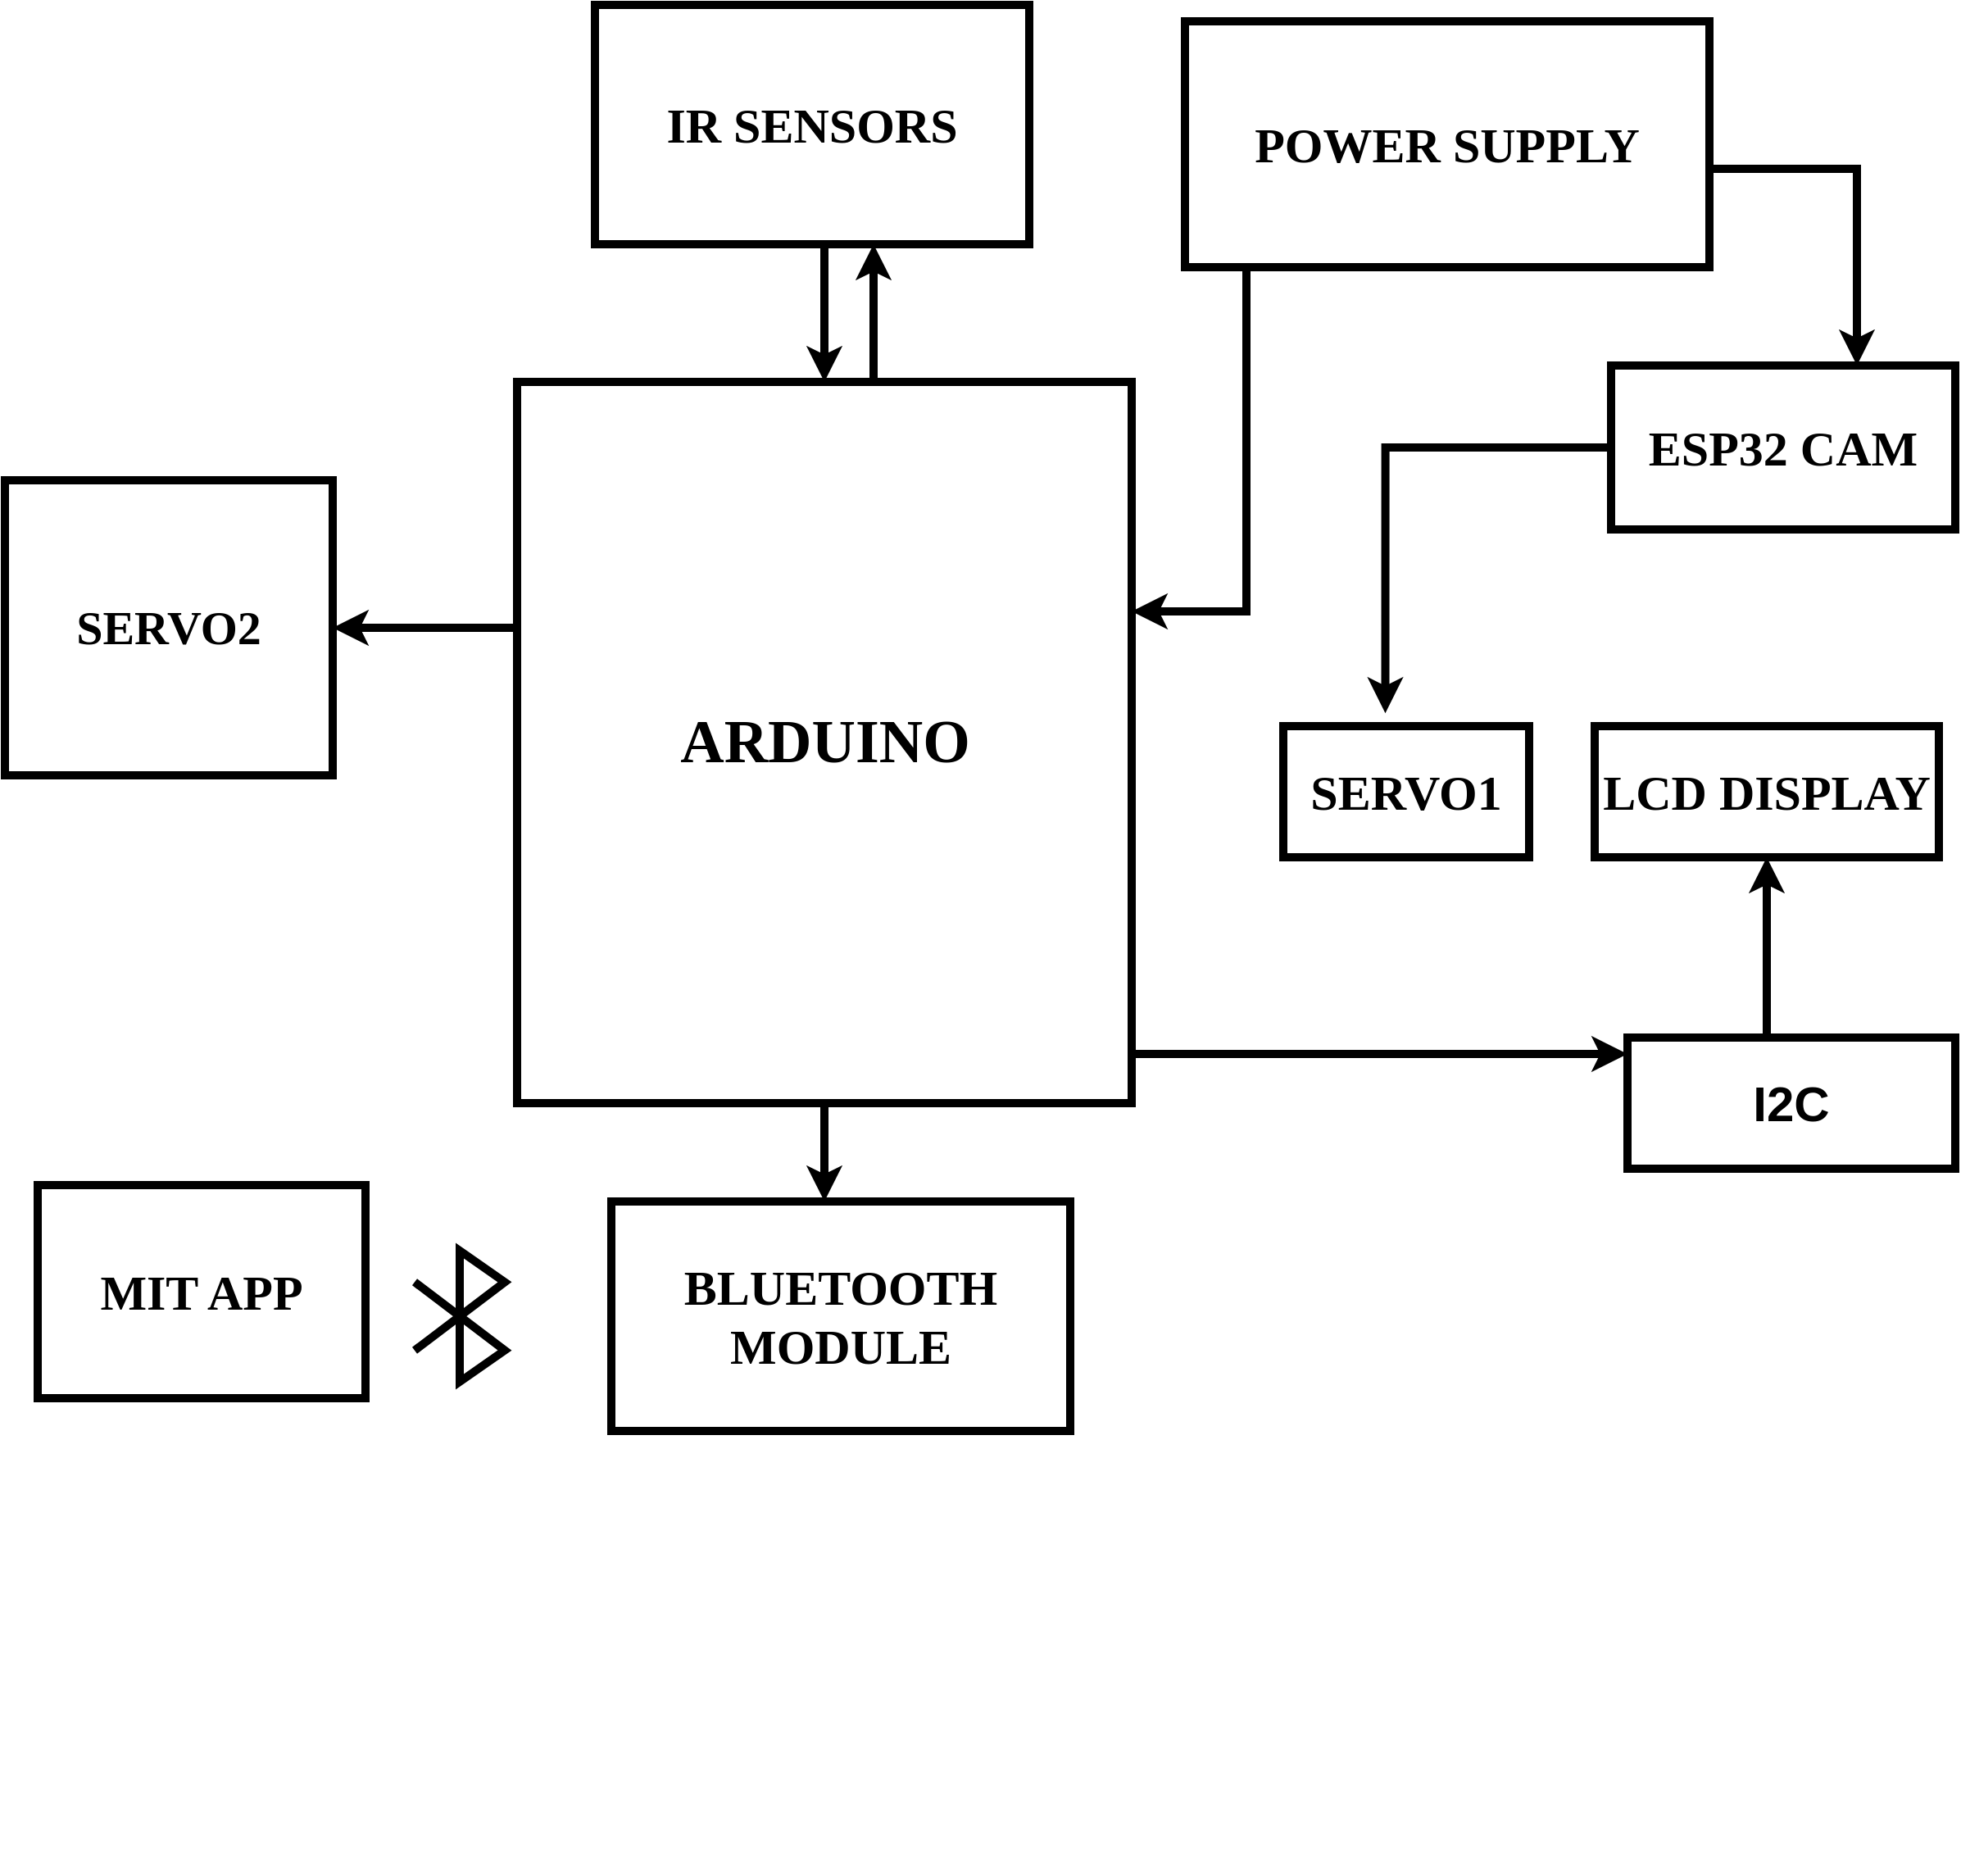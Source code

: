 <mxfile version="24.0.2" type="github">
  <diagram name="Page-1" id="zTVVRtBnwZiGWWIX4P42">
    <mxGraphModel dx="4400" dy="3509" grid="1" gridSize="10" guides="1" tooltips="1" connect="1" arrows="1" fold="1" page="1" pageScale="1" pageWidth="827" pageHeight="1169" math="0" shadow="0">
      <root>
        <mxCell id="0" />
        <mxCell id="1" parent="0" />
        <mxCell id="GzIp523Y100113GaBNRl-26" value="" style="edgeStyle=orthogonalEdgeStyle;rounded=0;orthogonalLoop=1;jettySize=auto;html=1;strokeWidth=5;" edge="1" parent="1" source="GzIp523Y100113GaBNRl-1" target="GzIp523Y100113GaBNRl-2">
          <mxGeometry relative="1" as="geometry">
            <Array as="points">
              <mxPoint x="800" y="-540" />
              <mxPoint x="800" y="-540" />
            </Array>
          </mxGeometry>
        </mxCell>
        <mxCell id="GzIp523Y100113GaBNRl-1" value="&lt;font size=&quot;1&quot; style=&quot;&quot; face=&quot;Times New Roman&quot;&gt;&lt;b style=&quot;font-size: 30px;&quot;&gt;IR SENSORS&lt;/b&gt;&lt;/font&gt;" style="rounded=0;whiteSpace=wrap;html=1;strokeWidth=5;" vertex="1" parent="1">
          <mxGeometry x="660" y="-700" width="265" height="146" as="geometry" />
        </mxCell>
        <mxCell id="GzIp523Y100113GaBNRl-27" value="" style="edgeStyle=orthogonalEdgeStyle;rounded=0;orthogonalLoop=1;jettySize=auto;html=1;strokeWidth=5;" edge="1" parent="1" source="GzIp523Y100113GaBNRl-2" target="GzIp523Y100113GaBNRl-1">
          <mxGeometry relative="1" as="geometry">
            <Array as="points">
              <mxPoint x="830" y="-510" />
              <mxPoint x="830" y="-510" />
            </Array>
          </mxGeometry>
        </mxCell>
        <mxCell id="GzIp523Y100113GaBNRl-33" value="" style="edgeStyle=orthogonalEdgeStyle;rounded=0;orthogonalLoop=1;jettySize=auto;html=1;strokeWidth=5;" edge="1" parent="1" source="GzIp523Y100113GaBNRl-2" target="GzIp523Y100113GaBNRl-5">
          <mxGeometry relative="1" as="geometry">
            <Array as="points">
              <mxPoint x="800" y="10" />
              <mxPoint x="800" y="10" />
            </Array>
          </mxGeometry>
        </mxCell>
        <mxCell id="GzIp523Y100113GaBNRl-38" value="" style="edgeStyle=orthogonalEdgeStyle;rounded=0;orthogonalLoop=1;jettySize=auto;html=1;entryX=0;entryY=0.125;entryDx=0;entryDy=0;entryPerimeter=0;strokeWidth=5;" edge="1" parent="1" target="GzIp523Y100113GaBNRl-8">
          <mxGeometry relative="1" as="geometry">
            <mxPoint x="930" y="-60" as="sourcePoint" />
            <mxPoint x="1256.4" y="-57.68" as="targetPoint" />
            <Array as="points">
              <mxPoint x="1240" y="-60" />
              <mxPoint x="1240" y="-60" />
            </Array>
          </mxGeometry>
        </mxCell>
        <mxCell id="GzIp523Y100113GaBNRl-45" value="" style="edgeStyle=orthogonalEdgeStyle;rounded=0;orthogonalLoop=1;jettySize=auto;html=1;strokeWidth=5;" edge="1" parent="1" source="GzIp523Y100113GaBNRl-2" target="GzIp523Y100113GaBNRl-6">
          <mxGeometry relative="1" as="geometry">
            <Array as="points">
              <mxPoint x="590" y="-320" />
              <mxPoint x="590" y="-320" />
            </Array>
          </mxGeometry>
        </mxCell>
        <mxCell id="GzIp523Y100113GaBNRl-2" value="&lt;font size=&quot;1&quot; style=&quot;&quot; face=&quot;Times New Roman&quot;&gt;&lt;b style=&quot;font-size: 37px;&quot;&gt;ARDUINO&lt;/b&gt;&lt;/font&gt;" style="rounded=0;whiteSpace=wrap;html=1;strokeWidth=5;" vertex="1" parent="1">
          <mxGeometry x="612.5" y="-470" width="375" height="440" as="geometry" />
        </mxCell>
        <mxCell id="GzIp523Y100113GaBNRl-3" value="&lt;font size=&quot;1&quot; face=&quot;Times New Roman&quot; style=&quot;&quot;&gt;&lt;b style=&quot;font-size: 30px;&quot;&gt;SERVO1&lt;/b&gt;&lt;/font&gt;" style="rounded=0;whiteSpace=wrap;html=1;strokeWidth=5;" vertex="1" parent="1">
          <mxGeometry x="1080" y="-260" width="150" height="80" as="geometry" />
        </mxCell>
        <mxCell id="GzIp523Y100113GaBNRl-4" value="&lt;font size=&quot;1&quot; face=&quot;Times New Roman&quot; style=&quot;&quot;&gt;&lt;b style=&quot;font-size: 30px;&quot;&gt;MIT APP&lt;/b&gt;&lt;/font&gt;" style="rounded=0;whiteSpace=wrap;html=1;strokeWidth=5;" vertex="1" parent="1">
          <mxGeometry x="320" y="20" width="200" height="130" as="geometry" />
        </mxCell>
        <mxCell id="GzIp523Y100113GaBNRl-5" value="&lt;font size=&quot;1&quot; face=&quot;Times New Roman&quot; style=&quot;&quot;&gt;&lt;b style=&quot;font-size: 30px;&quot;&gt;BLUETOOTH MODULE&lt;/b&gt;&lt;/font&gt;" style="rounded=0;whiteSpace=wrap;html=1;strokeWidth=5;" vertex="1" parent="1">
          <mxGeometry x="670" y="30" width="280" height="140" as="geometry" />
        </mxCell>
        <mxCell id="GzIp523Y100113GaBNRl-6" value="&lt;font size=&quot;1&quot; style=&quot;&quot; face=&quot;Times New Roman&quot;&gt;&lt;b style=&quot;font-size: 29px;&quot;&gt;SERVO2&lt;/b&gt;&lt;/font&gt;" style="rounded=0;whiteSpace=wrap;html=1;strokeWidth=5;" vertex="1" parent="1">
          <mxGeometry x="300" y="-410" width="200" height="180" as="geometry" />
        </mxCell>
        <mxCell id="GzIp523Y100113GaBNRl-7" value="&lt;font size=&quot;1&quot; face=&quot;Times New Roman&quot; style=&quot;&quot;&gt;&lt;b style=&quot;font-size: 30px;&quot;&gt;LCD DISPLAY&lt;/b&gt;&lt;/font&gt;" style="rounded=0;whiteSpace=wrap;html=1;strokeWidth=5;" vertex="1" parent="1">
          <mxGeometry x="1270" y="-260" width="210" height="80" as="geometry" />
        </mxCell>
        <mxCell id="GzIp523Y100113GaBNRl-32" value="" style="edgeStyle=orthogonalEdgeStyle;rounded=0;orthogonalLoop=1;jettySize=auto;html=1;strokeWidth=5;" edge="1" parent="1" source="GzIp523Y100113GaBNRl-8" target="GzIp523Y100113GaBNRl-7">
          <mxGeometry relative="1" as="geometry">
            <Array as="points">
              <mxPoint x="1375" y="-110" />
              <mxPoint x="1375" y="-110" />
            </Array>
          </mxGeometry>
        </mxCell>
        <mxCell id="GzIp523Y100113GaBNRl-8" value="&lt;font size=&quot;1&quot; style=&quot;&quot;&gt;&lt;b style=&quot;font-size: 30px;&quot;&gt;I2C&lt;/b&gt;&lt;/font&gt;" style="rounded=0;whiteSpace=wrap;html=1;strokeWidth=5;" vertex="1" parent="1">
          <mxGeometry x="1290" y="-70" width="200" height="80" as="geometry" />
        </mxCell>
        <mxCell id="GzIp523Y100113GaBNRl-31" value="" style="edgeStyle=orthogonalEdgeStyle;rounded=0;orthogonalLoop=1;jettySize=auto;html=1;entryX=0.415;entryY=-0.099;entryDx=0;entryDy=0;entryPerimeter=0;strokeWidth=5;" edge="1" parent="1" source="GzIp523Y100113GaBNRl-9" target="GzIp523Y100113GaBNRl-3">
          <mxGeometry relative="1" as="geometry">
            <mxPoint x="1125" y="-390" as="targetPoint" />
          </mxGeometry>
        </mxCell>
        <mxCell id="GzIp523Y100113GaBNRl-9" value="&lt;font size=&quot;1&quot; face=&quot;Times New Roman&quot; style=&quot;&quot;&gt;&lt;b style=&quot;font-size: 30px;&quot;&gt;ESP32 CAM&lt;/b&gt;&lt;/font&gt;" style="rounded=0;whiteSpace=wrap;html=1;strokeWidth=5;" vertex="1" parent="1">
          <mxGeometry x="1280" y="-480" width="210" height="100" as="geometry" />
        </mxCell>
        <mxCell id="GzIp523Y100113GaBNRl-10" value="" style="rounded=0;whiteSpace=wrap;html=1;" vertex="1" parent="1">
          <mxGeometry x="480" y="380" height="60" as="geometry" />
        </mxCell>
        <mxCell id="GzIp523Y100113GaBNRl-34" value="" style="html=1;verticalLabelPosition=bottom;align=center;labelBackgroundColor=#ffffff;verticalAlign=top;strokeWidth=5;strokeColor=#000000;shadow=0;dashed=0;shape=mxgraph.ios7.icons.bluetooth;pointerEvents=1" vertex="1" parent="1">
          <mxGeometry x="550" y="60" width="55" height="80" as="geometry" />
        </mxCell>
        <mxCell id="GzIp523Y100113GaBNRl-41" value="" style="edgeStyle=orthogonalEdgeStyle;rounded=0;orthogonalLoop=1;jettySize=auto;html=1;strokeWidth=5;" edge="1" parent="1">
          <mxGeometry relative="1" as="geometry">
            <mxPoint x="1057.5" y="-560.0" as="sourcePoint" />
            <mxPoint x="987.5" y="-330" as="targetPoint" />
            <Array as="points">
              <mxPoint x="1057.5" y="-480" />
              <mxPoint x="1057.5" y="-480" />
            </Array>
          </mxGeometry>
        </mxCell>
        <mxCell id="GzIp523Y100113GaBNRl-43" value="" style="edgeStyle=orthogonalEdgeStyle;rounded=0;orthogonalLoop=1;jettySize=auto;html=1;strokeWidth=5;" edge="1" parent="1" source="GzIp523Y100113GaBNRl-39">
          <mxGeometry relative="1" as="geometry">
            <mxPoint x="1430" y="-480" as="targetPoint" />
            <Array as="points">
              <mxPoint x="1430" y="-600" />
            </Array>
          </mxGeometry>
        </mxCell>
        <mxCell id="GzIp523Y100113GaBNRl-39" value="&lt;font face=&quot;Times New Roman&quot; size=&quot;1&quot; style=&quot;&quot;&gt;&lt;b style=&quot;font-size: 30px;&quot;&gt;POWER SUPPLY&lt;/b&gt;&lt;/font&gt;" style="rounded=0;whiteSpace=wrap;html=1;strokeWidth=5;" vertex="1" parent="1">
          <mxGeometry x="1020" y="-690" width="320" height="150" as="geometry" />
        </mxCell>
      </root>
    </mxGraphModel>
  </diagram>
</mxfile>
